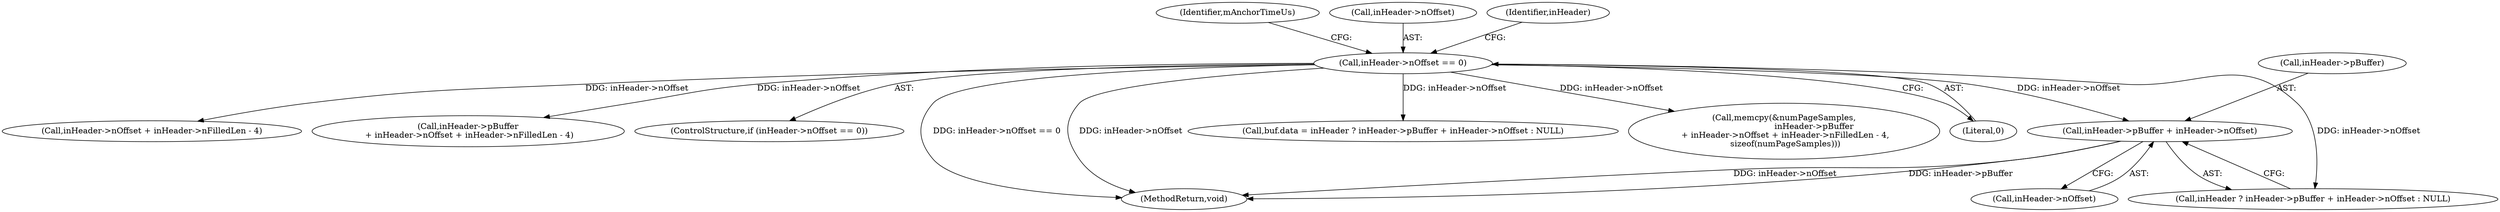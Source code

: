 digraph "0_Android_4e32001e4196f39ddd0b86686ae0231c8f5ed944_0@pointer" {
"1000375" [label="(Call,inHeader->pBuffer + inHeader->nOffset)"];
"1000340" [label="(Call,inHeader->nOffset == 0)"];
"1000379" [label="(Call,inHeader->nOffset)"];
"1000373" [label="(Call,inHeader ? inHeader->pBuffer + inHeader->nOffset : NULL)"];
"1000376" [label="(Call,inHeader->pBuffer)"];
"1000347" [label="(Identifier,mAnchorTimeUs)"];
"1000341" [label="(Call,inHeader->nOffset)"];
"1000340" [label="(Call,inHeader->nOffset == 0)"];
"1000328" [label="(Call,inHeader->nOffset + inHeader->nFilledLen - 4)"];
"1000324" [label="(Call,inHeader->pBuffer\n + inHeader->nOffset + inHeader->nFilledLen - 4)"];
"1000339" [label="(ControlStructure,if (inHeader->nOffset == 0))"];
"1000630" [label="(MethodReturn,void)"];
"1000369" [label="(Call,buf.data = inHeader ? inHeader->pBuffer + inHeader->nOffset : NULL)"];
"1000375" [label="(Call,inHeader->pBuffer + inHeader->nOffset)"];
"1000321" [label="(Call,memcpy(&numPageSamples,\n                       inHeader->pBuffer\n + inHeader->nOffset + inHeader->nFilledLen - 4,\n sizeof(numPageSamples)))"];
"1000344" [label="(Literal,0)"];
"1000356" [label="(Identifier,inHeader)"];
"1000375" -> "1000373"  [label="AST: "];
"1000375" -> "1000379"  [label="CFG: "];
"1000376" -> "1000375"  [label="AST: "];
"1000379" -> "1000375"  [label="AST: "];
"1000373" -> "1000375"  [label="CFG: "];
"1000375" -> "1000630"  [label="DDG: inHeader->pBuffer"];
"1000375" -> "1000630"  [label="DDG: inHeader->nOffset"];
"1000340" -> "1000375"  [label="DDG: inHeader->nOffset"];
"1000340" -> "1000339"  [label="AST: "];
"1000340" -> "1000344"  [label="CFG: "];
"1000341" -> "1000340"  [label="AST: "];
"1000344" -> "1000340"  [label="AST: "];
"1000347" -> "1000340"  [label="CFG: "];
"1000356" -> "1000340"  [label="CFG: "];
"1000340" -> "1000630"  [label="DDG: inHeader->nOffset == 0"];
"1000340" -> "1000630"  [label="DDG: inHeader->nOffset"];
"1000340" -> "1000321"  [label="DDG: inHeader->nOffset"];
"1000340" -> "1000324"  [label="DDG: inHeader->nOffset"];
"1000340" -> "1000328"  [label="DDG: inHeader->nOffset"];
"1000340" -> "1000369"  [label="DDG: inHeader->nOffset"];
"1000340" -> "1000373"  [label="DDG: inHeader->nOffset"];
}
